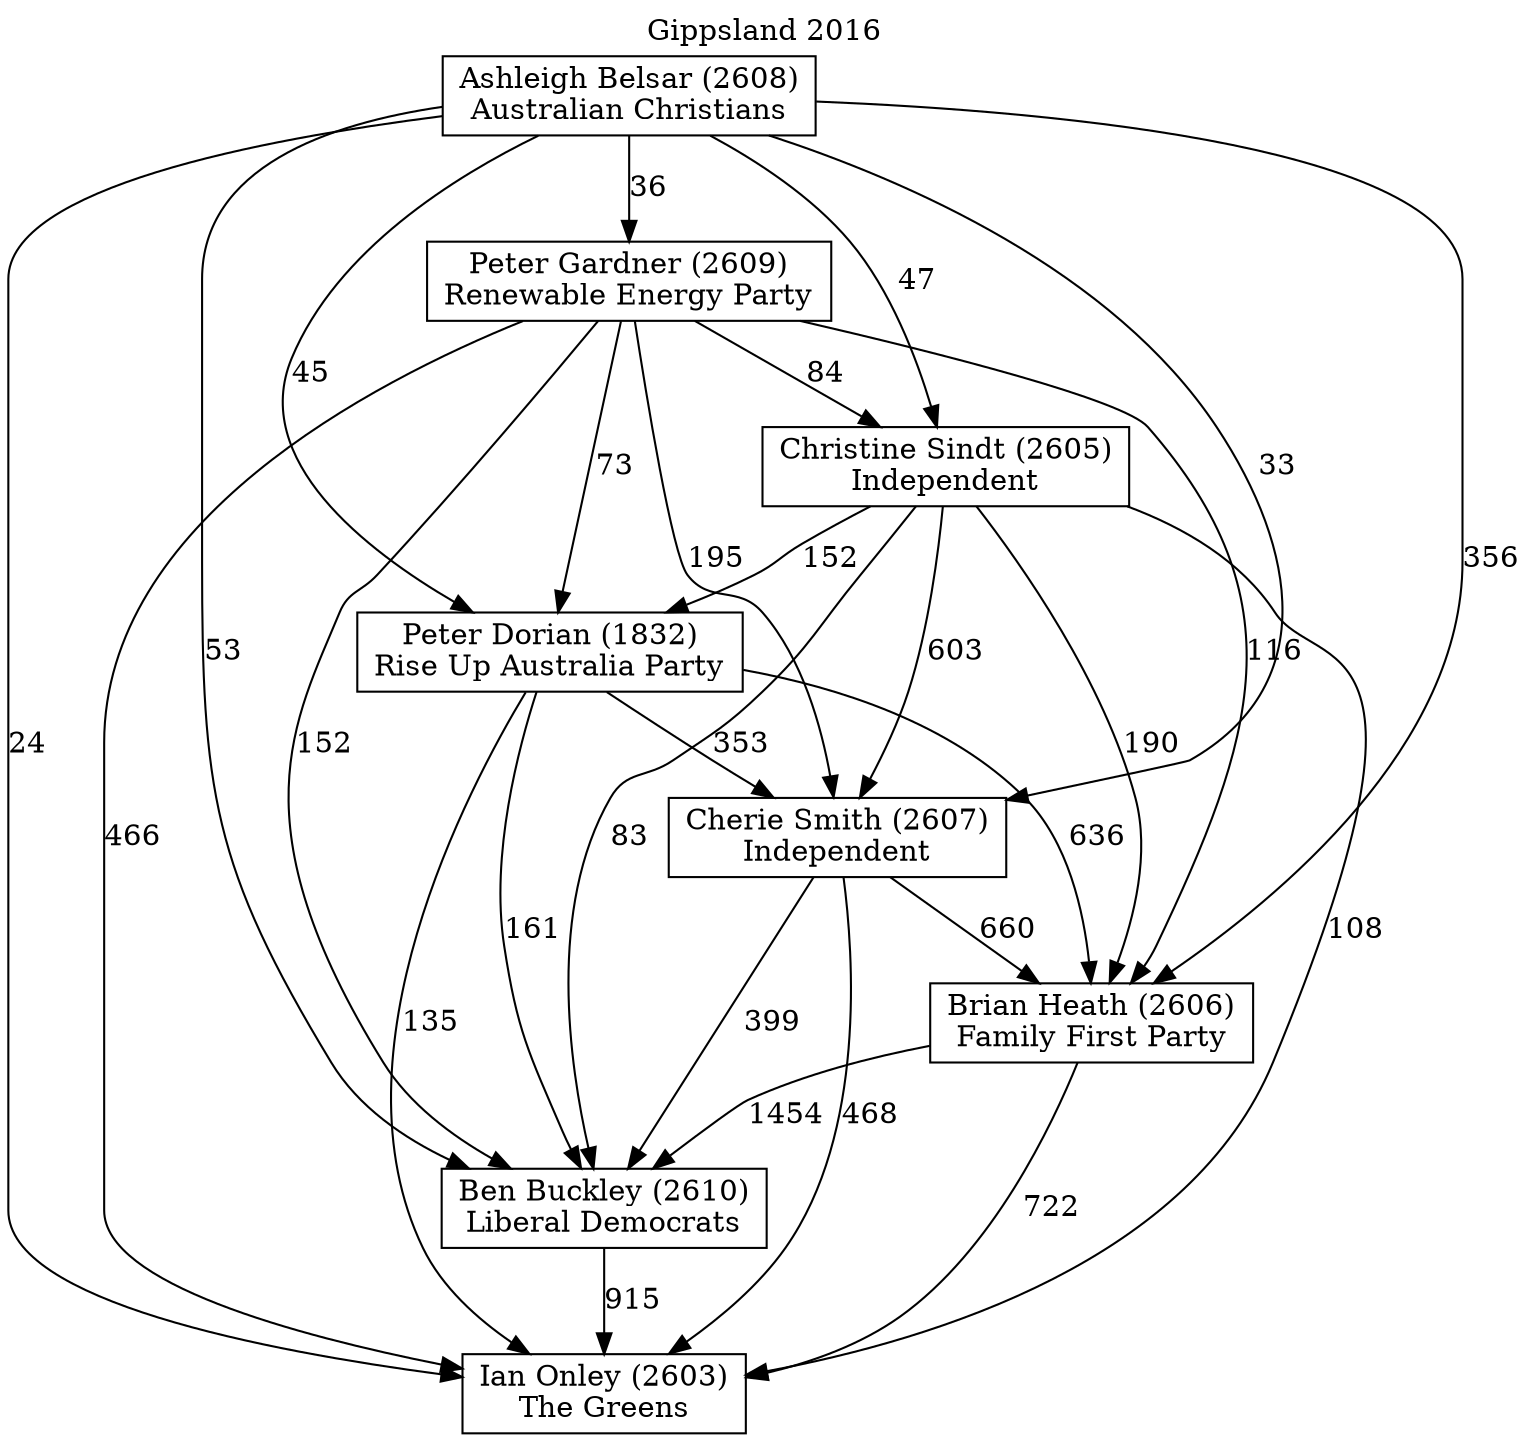 // House preference flow
digraph "Ian Onley (2603)_Gippsland_2016" {
	graph [label="Gippsland 2016" labelloc=t mclimit=10]
	node [shape=box]
	"Ashleigh Belsar (2608)" [label="Ashleigh Belsar (2608)
Australian Christians"]
	"Peter Dorian (1832)" [label="Peter Dorian (1832)
Rise Up Australia Party"]
	"Christine Sindt (2605)" [label="Christine Sindt (2605)
Independent"]
	"Ben Buckley (2610)" [label="Ben Buckley (2610)
Liberal Democrats"]
	"Cherie Smith (2607)" [label="Cherie Smith (2607)
Independent"]
	"Peter Gardner (2609)" [label="Peter Gardner (2609)
Renewable Energy Party"]
	"Ian Onley (2603)" [label="Ian Onley (2603)
The Greens"]
	"Brian Heath (2606)" [label="Brian Heath (2606)
Family First Party"]
	"Peter Gardner (2609)" -> "Peter Dorian (1832)" [label=73]
	"Cherie Smith (2607)" -> "Brian Heath (2606)" [label=660]
	"Peter Gardner (2609)" -> "Ian Onley (2603)" [label=466]
	"Cherie Smith (2607)" -> "Ben Buckley (2610)" [label=399]
	"Christine Sindt (2605)" -> "Peter Dorian (1832)" [label=152]
	"Christine Sindt (2605)" -> "Ben Buckley (2610)" [label=83]
	"Ashleigh Belsar (2608)" -> "Peter Gardner (2609)" [label=36]
	"Ashleigh Belsar (2608)" -> "Ben Buckley (2610)" [label=53]
	"Peter Dorian (1832)" -> "Ben Buckley (2610)" [label=161]
	"Peter Gardner (2609)" -> "Christine Sindt (2605)" [label=84]
	"Peter Gardner (2609)" -> "Brian Heath (2606)" [label=116]
	"Ashleigh Belsar (2608)" -> "Peter Dorian (1832)" [label=45]
	"Brian Heath (2606)" -> "Ben Buckley (2610)" [label=1454]
	"Peter Gardner (2609)" -> "Ben Buckley (2610)" [label=152]
	"Ashleigh Belsar (2608)" -> "Cherie Smith (2607)" [label=33]
	"Brian Heath (2606)" -> "Ian Onley (2603)" [label=722]
	"Ashleigh Belsar (2608)" -> "Ian Onley (2603)" [label=24]
	"Christine Sindt (2605)" -> "Cherie Smith (2607)" [label=603]
	"Christine Sindt (2605)" -> "Ian Onley (2603)" [label=108]
	"Peter Dorian (1832)" -> "Cherie Smith (2607)" [label=353]
	"Peter Dorian (1832)" -> "Ian Onley (2603)" [label=135]
	"Christine Sindt (2605)" -> "Brian Heath (2606)" [label=190]
	"Peter Dorian (1832)" -> "Brian Heath (2606)" [label=636]
	"Ashleigh Belsar (2608)" -> "Brian Heath (2606)" [label=356]
	"Cherie Smith (2607)" -> "Ian Onley (2603)" [label=468]
	"Peter Gardner (2609)" -> "Cherie Smith (2607)" [label=195]
	"Ben Buckley (2610)" -> "Ian Onley (2603)" [label=915]
	"Ashleigh Belsar (2608)" -> "Christine Sindt (2605)" [label=47]
}
